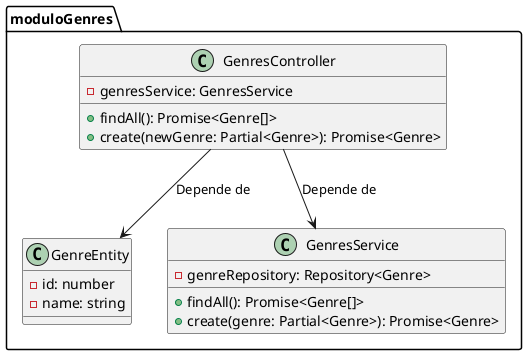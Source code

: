 @startuml
package moduloGenres {
    class  GenreEntity {
        - id: number
        - name: string
    }

    class GenresService {
        - genreRepository: Repository<Genre>

        + findAll(): Promise<Genre[]>
        + create(genre: Partial<Genre>): Promise<Genre>
    }

    class GenresController {
        - genresService: GenresService

        + findAll(): Promise<Genre[]>
        + create(newGenre: Partial<Genre>): Promise<Genre>
    }

}

' Relaciones
GenresController --> GenreEntity : Depende de
GenresController --> GenresService : Depende de

@enduml
